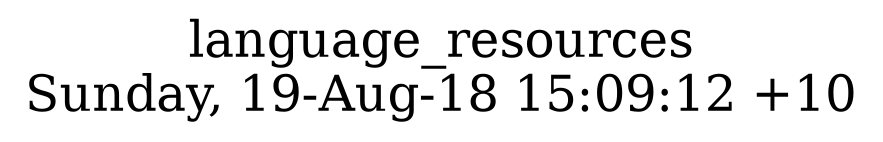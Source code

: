 digraph G {
fontsize="24";
label="language_resources\nSunday, 19-Aug-18 15:09:12 +10";
nojustify=true;
ordering=out;
rankdir=LR;
size="30";
}
